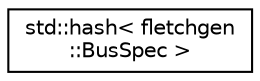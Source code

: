 digraph "Graphical Class Hierarchy"
{
 // LATEX_PDF_SIZE
  edge [fontname="Helvetica",fontsize="10",labelfontname="Helvetica",labelfontsize="10"];
  node [fontname="Helvetica",fontsize="10",shape=record];
  rankdir="LR";
  Node0 [label="std::hash\< fletchgen\l::BusSpec \>",height=0.2,width=0.4,color="black", fillcolor="white", style="filled",URL="$structstd_1_1hash_3_01fletchgen_1_1_bus_spec_01_4.html",tooltip="Specialization of std::hash for BusSpec."];
}
